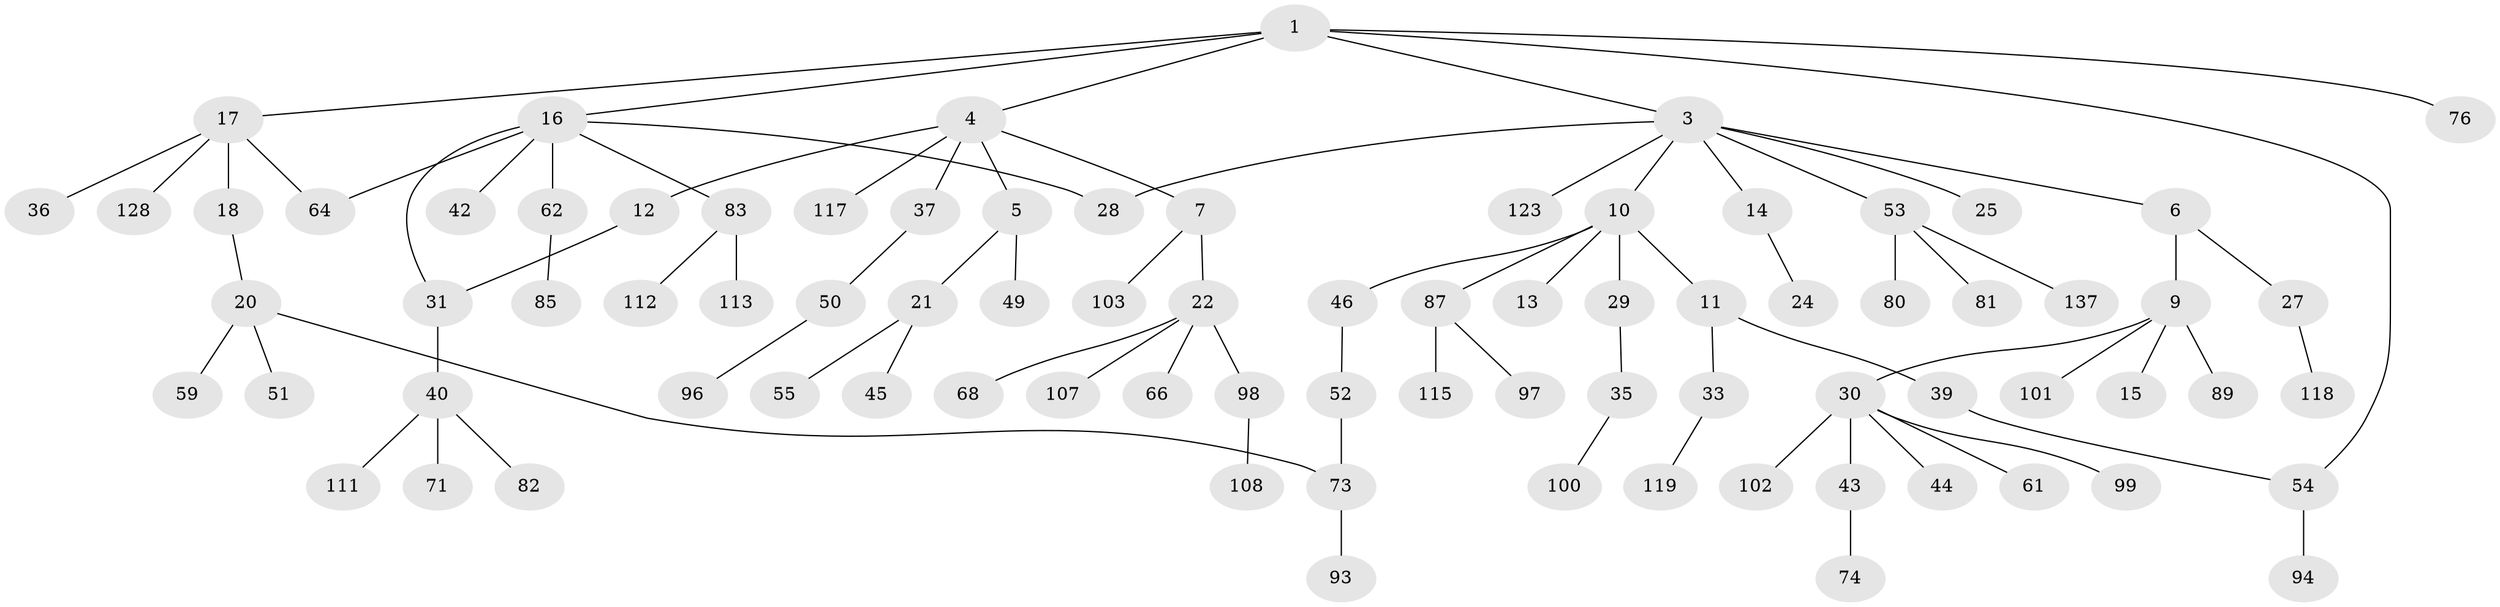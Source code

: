 // original degree distribution, {4: 0.07913669064748201, 8: 0.007194244604316547, 6: 0.02158273381294964, 3: 0.11510791366906475, 2: 0.34532374100719426, 5: 0.02158273381294964, 1: 0.41007194244604317}
// Generated by graph-tools (version 1.1) at 2025/17/03/04/25 18:17:07]
// undirected, 83 vertices, 87 edges
graph export_dot {
graph [start="1"]
  node [color=gray90,style=filled];
  1 [super="+2"];
  3;
  4;
  5 [super="+8"];
  6;
  7;
  9 [super="+79"];
  10;
  11;
  12;
  13 [super="+134"];
  14 [super="+72"];
  15;
  16 [super="+23+48"];
  17 [super="+138+19"];
  18;
  20 [super="+38"];
  21 [super="+95"];
  22 [super="+26"];
  24 [super="+63"];
  25;
  27;
  28 [super="+58"];
  29;
  30 [super="+34"];
  31 [super="+57"];
  33;
  35;
  36;
  37;
  39 [super="+47"];
  40 [super="+91+41"];
  42;
  43;
  44 [super="+126"];
  45;
  46;
  49 [super="+127"];
  50;
  51;
  52;
  53 [super="+60"];
  54 [super="+75+77+78"];
  55;
  59;
  61;
  62;
  64 [super="+90"];
  66;
  68 [super="+121"];
  71;
  73 [super="+106+86"];
  74;
  76 [super="+135"];
  80 [super="+92"];
  81;
  82;
  83;
  85;
  87;
  89;
  93 [super="+105+131+104"];
  94;
  96;
  97;
  98;
  99 [super="+110"];
  100 [super="+136"];
  101;
  102;
  103;
  107 [super="+130"];
  108;
  111;
  112;
  113;
  115;
  117;
  118;
  119;
  123;
  128;
  137;
  1 -- 3;
  1 -- 16;
  1 -- 54;
  1 -- 4;
  1 -- 17;
  1 -- 76;
  3 -- 6;
  3 -- 10;
  3 -- 14;
  3 -- 25;
  3 -- 28;
  3 -- 53;
  3 -- 123;
  4 -- 5;
  4 -- 7;
  4 -- 12;
  4 -- 37;
  4 -- 117;
  5 -- 21;
  5 -- 49;
  6 -- 9;
  6 -- 27;
  7 -- 22;
  7 -- 103;
  9 -- 15;
  9 -- 30;
  9 -- 89;
  9 -- 101;
  10 -- 11;
  10 -- 13;
  10 -- 29;
  10 -- 46;
  10 -- 87;
  11 -- 33;
  11 -- 39;
  12 -- 31;
  14 -- 24;
  16 -- 42;
  16 -- 62;
  16 -- 64;
  16 -- 83;
  16 -- 31;
  16 -- 28;
  17 -- 18;
  17 -- 128;
  17 -- 64;
  17 -- 36;
  18 -- 20;
  20 -- 59;
  20 -- 73;
  20 -- 51;
  21 -- 45;
  21 -- 55;
  22 -- 66;
  22 -- 107;
  22 -- 98;
  22 -- 68;
  27 -- 118;
  29 -- 35;
  30 -- 43;
  30 -- 61;
  30 -- 99;
  30 -- 102;
  30 -- 44;
  31 -- 40;
  33 -- 119;
  35 -- 100;
  37 -- 50;
  39 -- 54;
  40 -- 82;
  40 -- 71;
  40 -- 111;
  43 -- 74;
  46 -- 52;
  50 -- 96;
  52 -- 73;
  53 -- 80;
  53 -- 81;
  53 -- 137;
  54 -- 94;
  62 -- 85;
  73 -- 93;
  83 -- 112;
  83 -- 113;
  87 -- 97;
  87 -- 115;
  98 -- 108;
}
